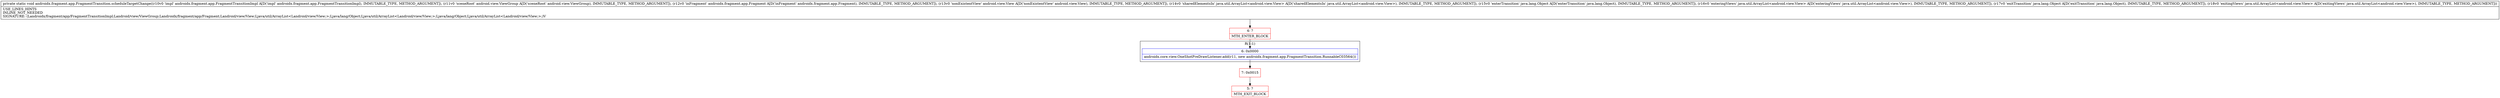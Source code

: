 digraph "CFG forandroidx.fragment.app.FragmentTransition.scheduleTargetChange(Landroidx\/fragment\/app\/FragmentTransitionImpl;Landroid\/view\/ViewGroup;Landroidx\/fragment\/app\/Fragment;Landroid\/view\/View;Ljava\/util\/ArrayList;Ljava\/lang\/Object;Ljava\/util\/ArrayList;Ljava\/lang\/Object;Ljava\/util\/ArrayList;)V" {
subgraph cluster_Region_478531133 {
label = "R(1:1)";
node [shape=record,color=blue];
Node_6 [shape=record,label="{6\:\ 0x0000|androidx.core.view.OneShotPreDrawListener.add(r11, new androidx.fragment.app.FragmentTransition.RunnableC03564())\l}"];
}
Node_4 [shape=record,color=red,label="{4\:\ ?|MTH_ENTER_BLOCK\l}"];
Node_7 [shape=record,color=red,label="{7\:\ 0x0015}"];
Node_5 [shape=record,color=red,label="{5\:\ ?|MTH_EXIT_BLOCK\l}"];
MethodNode[shape=record,label="{private static void androidx.fragment.app.FragmentTransition.scheduleTargetChange((r10v0 'impl' androidx.fragment.app.FragmentTransitionImpl A[D('impl' androidx.fragment.app.FragmentTransitionImpl), IMMUTABLE_TYPE, METHOD_ARGUMENT]), (r11v0 'sceneRoot' android.view.ViewGroup A[D('sceneRoot' android.view.ViewGroup), IMMUTABLE_TYPE, METHOD_ARGUMENT]), (r12v0 'inFragment' androidx.fragment.app.Fragment A[D('inFragment' androidx.fragment.app.Fragment), IMMUTABLE_TYPE, METHOD_ARGUMENT]), (r13v0 'nonExistentView' android.view.View A[D('nonExistentView' android.view.View), IMMUTABLE_TYPE, METHOD_ARGUMENT]), (r14v0 'sharedElementsIn' java.util.ArrayList\<android.view.View\> A[D('sharedElementsIn' java.util.ArrayList\<android.view.View\>), IMMUTABLE_TYPE, METHOD_ARGUMENT]), (r15v0 'enterTransition' java.lang.Object A[D('enterTransition' java.lang.Object), IMMUTABLE_TYPE, METHOD_ARGUMENT]), (r16v0 'enteringViews' java.util.ArrayList\<android.view.View\> A[D('enteringViews' java.util.ArrayList\<android.view.View\>), IMMUTABLE_TYPE, METHOD_ARGUMENT]), (r17v0 'exitTransition' java.lang.Object A[D('exitTransition' java.lang.Object), IMMUTABLE_TYPE, METHOD_ARGUMENT]), (r18v0 'exitingViews' java.util.ArrayList\<android.view.View\> A[D('exitingViews' java.util.ArrayList\<android.view.View\>), IMMUTABLE_TYPE, METHOD_ARGUMENT]))  | USE_LINES_HINTS\lINLINE_NOT_NEEDED\lSIGNATURE: (Landroidx\/fragment\/app\/FragmentTransitionImpl;Landroid\/view\/ViewGroup;Landroidx\/fragment\/app\/Fragment;Landroid\/view\/View;Ljava\/util\/ArrayList\<Landroid\/view\/View;\>;Ljava\/lang\/Object;Ljava\/util\/ArrayList\<Landroid\/view\/View;\>;Ljava\/lang\/Object;Ljava\/util\/ArrayList\<Landroid\/view\/View;\>;)V\l}"];
MethodNode -> Node_4;Node_6 -> Node_7;
Node_4 -> Node_6;
Node_7 -> Node_5;
}

